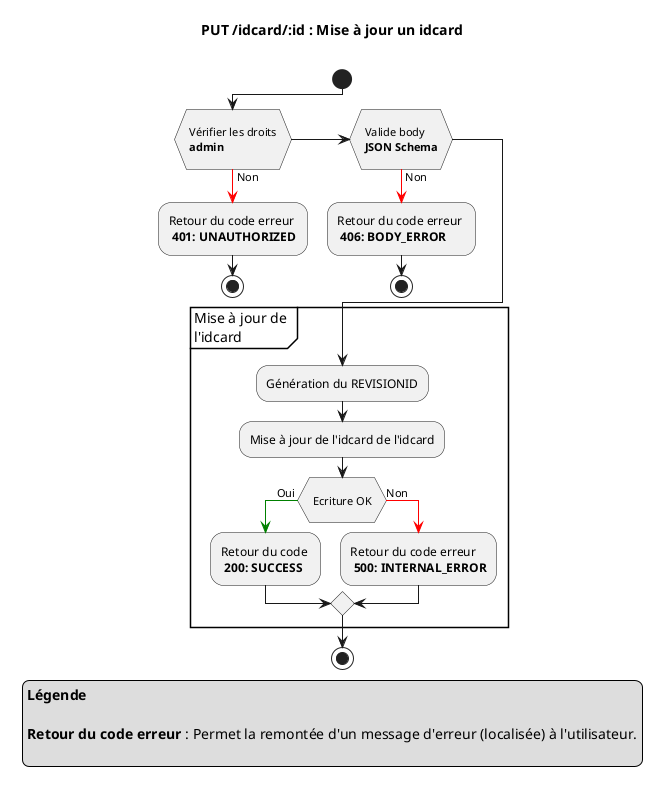 @startuml

title
PUT **/idcard/:id** : Mise à jour un idcard

end title

start
if ( \n Vérifier les droits \n **admin** \n)
    -[#red]-> Non ;
    -Retour du code erreur \n **401: UNAUTHORIZED**
    stop
elseif ( \n Valide body \n **JSON Schema** \n )
    -[#red]-> Non ;
    -Retour du code erreur \n **406: BODY_ERROR**
    stop
endif


partition "Mise à jour de \nl'idcard" {
    -Génération du REVISIONID
    -Mise à jour de l'idcard de l'idcard
    if ( \n Ecriture OK \n )
        -[#green]-> Oui ;
        -Retour du code \n **200: SUCCESS**
    else
        -[#red]-> Non ;
        -Retour du code erreur \n **500: INTERNAL_ERROR**
    endif
}
stop

legend 
**Légende**

**Retour du code erreur** : Permet la remontée d'un message d'erreur (localisée) à l'utilisateur.

endlegend

@enduml
